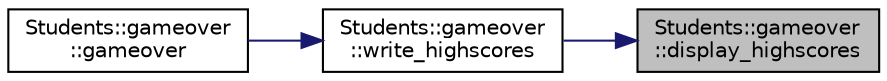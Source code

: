 digraph "Students::gameover::display_highscores"
{
 // LATEX_PDF_SIZE
  edge [fontname="Helvetica",fontsize="10",labelfontname="Helvetica",labelfontsize="10"];
  node [fontname="Helvetica",fontsize="10",shape=record];
  rankdir="RL";
  Node1 [label="Students::gameover\l::display_highscores",height=0.2,width=0.4,color="black", fillcolor="grey75", style="filled", fontcolor="black",tooltip="Saves current file's highscore data to a map and displays higscores in ListView widget."];
  Node1 -> Node2 [dir="back",color="midnightblue",fontsize="10",style="solid",fontname="Helvetica"];
  Node2 [label="Students::gameover\l::write_highscores",height=0.2,width=0.4,color="black", fillcolor="white", style="filled",URL="$class_students_1_1gameover.html#a2f82ebfcf0d07091c0d55d1f32893af2",tooltip="Tries to open a highscore file (.csv), if it does not exist, new one is generated...."];
  Node2 -> Node3 [dir="back",color="midnightblue",fontsize="10",style="solid",fontname="Helvetica"];
  Node3 [label="Students::gameover\l::gameover",height=0.2,width=0.4,color="black", fillcolor="white", style="filled",URL="$class_students_1_1gameover.html#ae4bdc6a1d85c64b1dbdc68a367cfeafc",tooltip="Sets display widgets and selects correct higscore file."];
}
